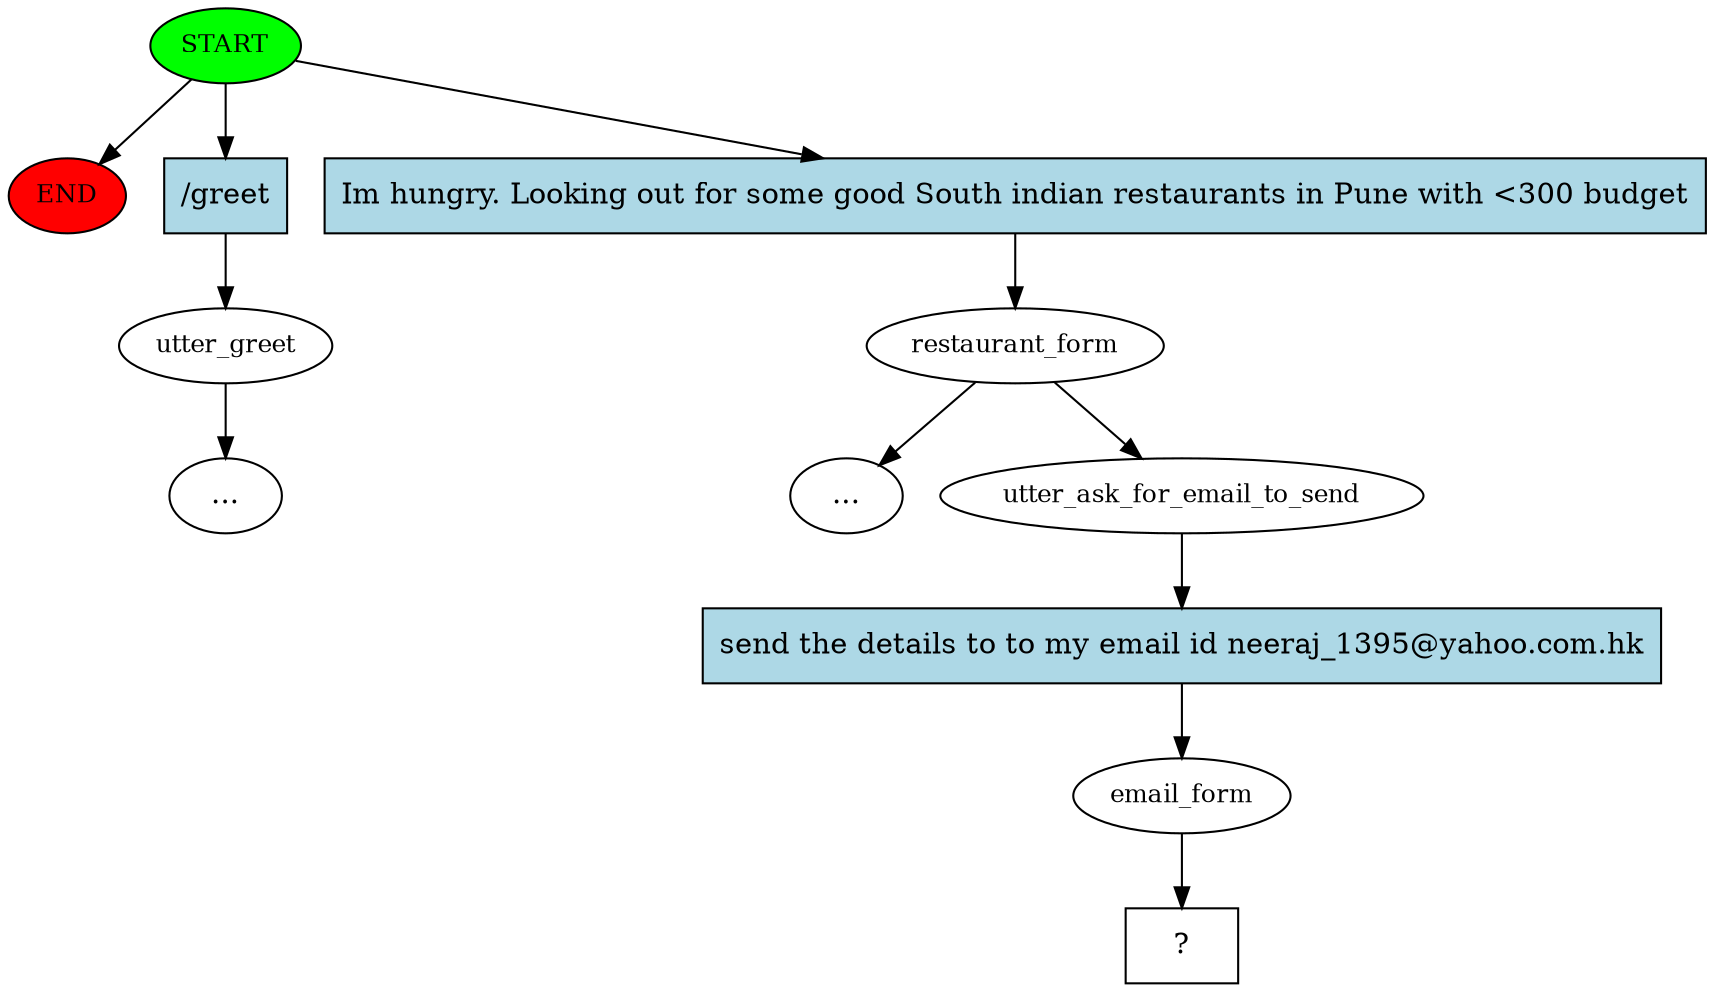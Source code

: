 digraph  {
0 [class="start active", fillcolor=green, fontsize=12, label=START, style=filled];
"-1" [class=end, fillcolor=red, fontsize=12, label=END, style=filled];
1 [class="", fontsize=12, label=utter_greet];
"-5" [class=ellipsis, label="..."];
4 [class=active, fontsize=12, label=restaurant_form];
"-7" [class=ellipsis, label="..."];
7 [class=active, fontsize=12, label=utter_ask_for_email_to_send];
8 [class=active, fontsize=12, label=email_form];
9 [class="intent dashed active", label="  ?  ", shape=rect];
10 [class=intent, fillcolor=lightblue, label="/greet", shape=rect, style=filled];
11 [class="intent active", fillcolor=lightblue, label="Im hungry. Looking out for some good South indian restaurants in Pune with <300 budget", shape=rect, style=filled];
12 [class="intent active", fillcolor=lightblue, label="send the details to to my email id neeraj_1395@yahoo.com.hk", shape=rect, style=filled];
0 -> "-1"  [class="", key=NONE, label=""];
0 -> 10  [class="", key=0];
0 -> 11  [class=active, key=0];
1 -> "-5"  [class="", key=NONE, label=""];
4 -> "-7"  [class="", key=NONE, label=""];
4 -> 7  [class=active, key=NONE, label=""];
7 -> 12  [class=active, key=0];
8 -> 9  [class=active, key=NONE, label=""];
10 -> 1  [class="", key=0];
11 -> 4  [class=active, key=0];
12 -> 8  [class=active, key=0];
}
